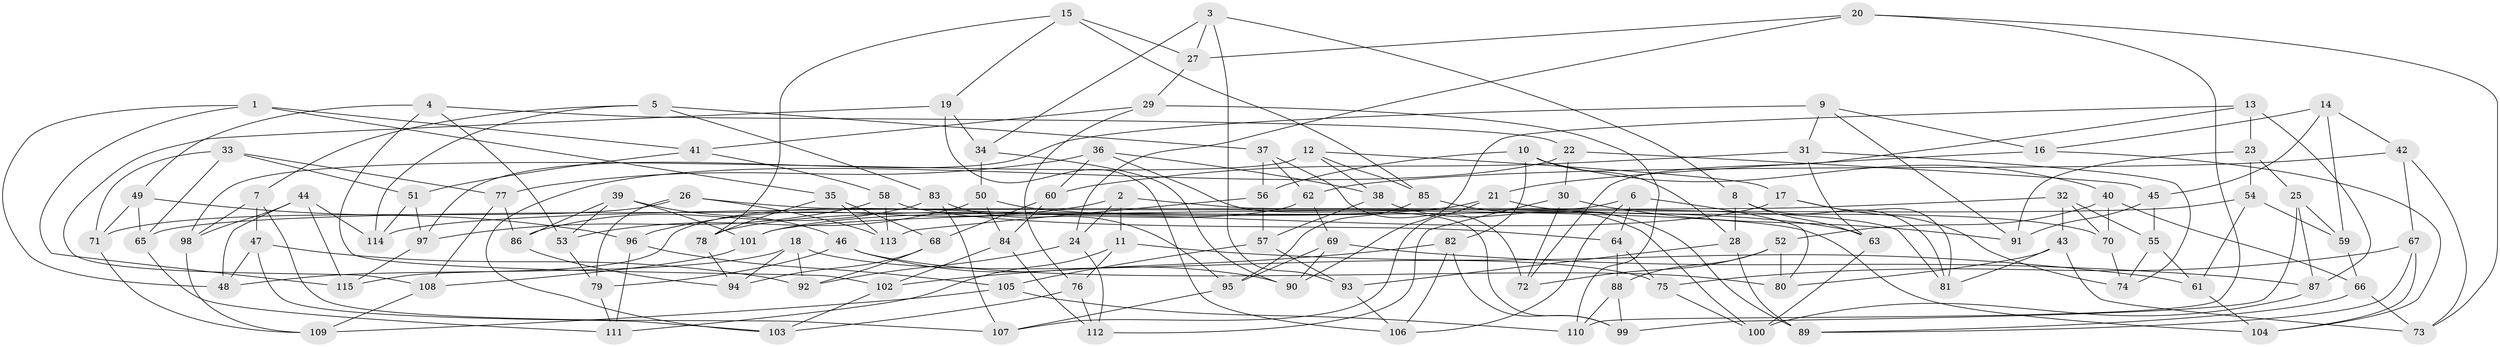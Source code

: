 // coarse degree distribution, {6: 0.6197183098591549, 4: 0.38028169014084506}
// Generated by graph-tools (version 1.1) at 2025/52/02/27/25 19:52:33]
// undirected, 115 vertices, 230 edges
graph export_dot {
graph [start="1"]
  node [color=gray90,style=filled];
  1;
  2;
  3;
  4;
  5;
  6;
  7;
  8;
  9;
  10;
  11;
  12;
  13;
  14;
  15;
  16;
  17;
  18;
  19;
  20;
  21;
  22;
  23;
  24;
  25;
  26;
  27;
  28;
  29;
  30;
  31;
  32;
  33;
  34;
  35;
  36;
  37;
  38;
  39;
  40;
  41;
  42;
  43;
  44;
  45;
  46;
  47;
  48;
  49;
  50;
  51;
  52;
  53;
  54;
  55;
  56;
  57;
  58;
  59;
  60;
  61;
  62;
  63;
  64;
  65;
  66;
  67;
  68;
  69;
  70;
  71;
  72;
  73;
  74;
  75;
  76;
  77;
  78;
  79;
  80;
  81;
  82;
  83;
  84;
  85;
  86;
  87;
  88;
  89;
  90;
  91;
  92;
  93;
  94;
  95;
  96;
  97;
  98;
  99;
  100;
  101;
  102;
  103;
  104;
  105;
  106;
  107;
  108;
  109;
  110;
  111;
  112;
  113;
  114;
  115;
  1 -- 115;
  1 -- 48;
  1 -- 41;
  1 -- 35;
  2 -- 24;
  2 -- 81;
  2 -- 96;
  2 -- 11;
  3 -- 93;
  3 -- 27;
  3 -- 34;
  3 -- 8;
  4 -- 22;
  4 -- 49;
  4 -- 102;
  4 -- 53;
  5 -- 37;
  5 -- 83;
  5 -- 7;
  5 -- 114;
  6 -- 80;
  6 -- 64;
  6 -- 106;
  6 -- 65;
  7 -- 107;
  7 -- 47;
  7 -- 98;
  8 -- 81;
  8 -- 63;
  8 -- 28;
  9 -- 31;
  9 -- 16;
  9 -- 91;
  9 -- 97;
  10 -- 82;
  10 -- 40;
  10 -- 56;
  10 -- 28;
  11 -- 76;
  11 -- 111;
  11 -- 61;
  12 -- 38;
  12 -- 98;
  12 -- 17;
  12 -- 85;
  13 -- 23;
  13 -- 72;
  13 -- 87;
  13 -- 90;
  14 -- 45;
  14 -- 16;
  14 -- 59;
  14 -- 42;
  15 -- 27;
  15 -- 19;
  15 -- 85;
  15 -- 78;
  16 -- 104;
  16 -- 21;
  17 -- 81;
  17 -- 101;
  17 -- 74;
  18 -- 92;
  18 -- 94;
  18 -- 48;
  18 -- 75;
  19 -- 106;
  19 -- 108;
  19 -- 34;
  20 -- 24;
  20 -- 110;
  20 -- 73;
  20 -- 27;
  21 -- 70;
  21 -- 78;
  21 -- 107;
  22 -- 103;
  22 -- 30;
  22 -- 45;
  23 -- 25;
  23 -- 91;
  23 -- 54;
  24 -- 112;
  24 -- 92;
  25 -- 99;
  25 -- 87;
  25 -- 59;
  26 -- 113;
  26 -- 104;
  26 -- 71;
  26 -- 79;
  27 -- 29;
  28 -- 89;
  28 -- 93;
  29 -- 41;
  29 -- 110;
  29 -- 76;
  30 -- 72;
  30 -- 91;
  30 -- 112;
  31 -- 60;
  31 -- 74;
  31 -- 63;
  32 -- 43;
  32 -- 101;
  32 -- 70;
  32 -- 55;
  33 -- 71;
  33 -- 51;
  33 -- 65;
  33 -- 77;
  34 -- 90;
  34 -- 50;
  35 -- 68;
  35 -- 78;
  35 -- 113;
  36 -- 99;
  36 -- 60;
  36 -- 77;
  36 -- 38;
  37 -- 72;
  37 -- 56;
  37 -- 62;
  38 -- 100;
  38 -- 57;
  39 -- 46;
  39 -- 101;
  39 -- 53;
  39 -- 86;
  40 -- 66;
  40 -- 52;
  40 -- 70;
  41 -- 58;
  41 -- 51;
  42 -- 73;
  42 -- 62;
  42 -- 67;
  43 -- 80;
  43 -- 81;
  43 -- 73;
  44 -- 48;
  44 -- 115;
  44 -- 114;
  44 -- 98;
  45 -- 55;
  45 -- 91;
  46 -- 80;
  46 -- 79;
  46 -- 90;
  47 -- 103;
  47 -- 92;
  47 -- 48;
  49 -- 65;
  49 -- 71;
  49 -- 96;
  50 -- 63;
  50 -- 53;
  50 -- 84;
  51 -- 114;
  51 -- 97;
  52 -- 80;
  52 -- 72;
  52 -- 88;
  53 -- 79;
  54 -- 59;
  54 -- 114;
  54 -- 61;
  55 -- 61;
  55 -- 74;
  56 -- 57;
  56 -- 113;
  57 -- 105;
  57 -- 93;
  58 -- 97;
  58 -- 113;
  58 -- 64;
  59 -- 66;
  60 -- 84;
  60 -- 68;
  61 -- 104;
  62 -- 69;
  62 -- 115;
  63 -- 100;
  64 -- 88;
  64 -- 75;
  65 -- 111;
  66 -- 89;
  66 -- 73;
  67 -- 104;
  67 -- 75;
  67 -- 89;
  68 -- 94;
  68 -- 92;
  69 -- 87;
  69 -- 90;
  69 -- 95;
  70 -- 74;
  71 -- 109;
  75 -- 100;
  76 -- 103;
  76 -- 112;
  77 -- 86;
  77 -- 108;
  78 -- 94;
  79 -- 111;
  82 -- 102;
  82 -- 106;
  82 -- 99;
  83 -- 95;
  83 -- 86;
  83 -- 107;
  84 -- 112;
  84 -- 102;
  85 -- 95;
  85 -- 89;
  86 -- 94;
  87 -- 100;
  88 -- 110;
  88 -- 99;
  93 -- 106;
  95 -- 107;
  96 -- 105;
  96 -- 111;
  97 -- 115;
  98 -- 109;
  101 -- 108;
  102 -- 103;
  105 -- 110;
  105 -- 109;
  108 -- 109;
}

